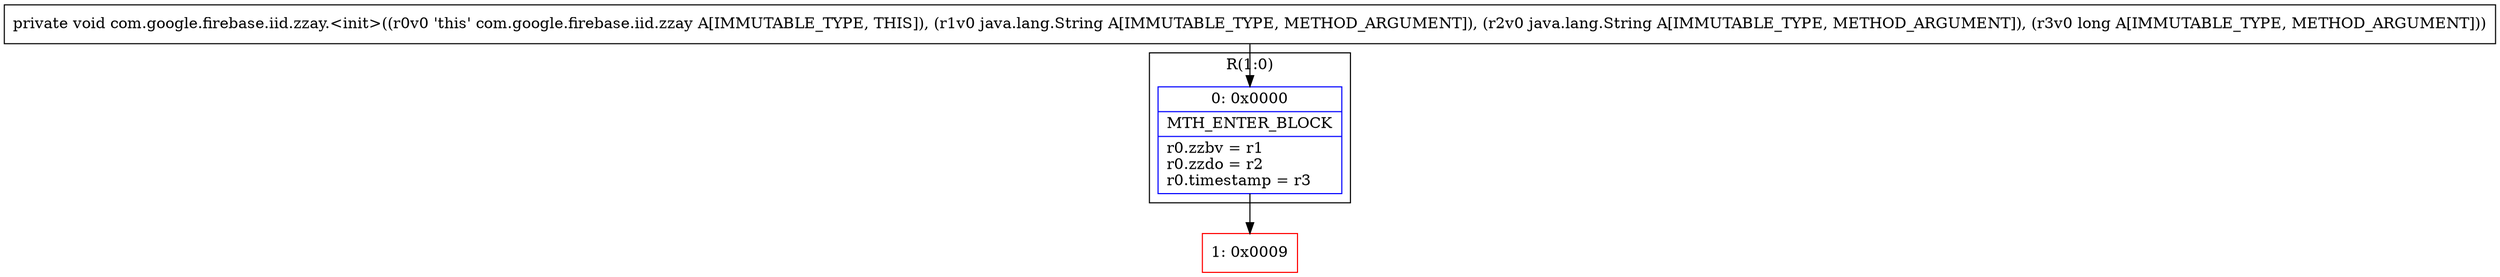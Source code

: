 digraph "CFG forcom.google.firebase.iid.zzay.\<init\>(Ljava\/lang\/String;Ljava\/lang\/String;J)V" {
subgraph cluster_Region_1973843300 {
label = "R(1:0)";
node [shape=record,color=blue];
Node_0 [shape=record,label="{0\:\ 0x0000|MTH_ENTER_BLOCK\l|r0.zzbv = r1\lr0.zzdo = r2\lr0.timestamp = r3\l}"];
}
Node_1 [shape=record,color=red,label="{1\:\ 0x0009}"];
MethodNode[shape=record,label="{private void com.google.firebase.iid.zzay.\<init\>((r0v0 'this' com.google.firebase.iid.zzay A[IMMUTABLE_TYPE, THIS]), (r1v0 java.lang.String A[IMMUTABLE_TYPE, METHOD_ARGUMENT]), (r2v0 java.lang.String A[IMMUTABLE_TYPE, METHOD_ARGUMENT]), (r3v0 long A[IMMUTABLE_TYPE, METHOD_ARGUMENT])) }"];
MethodNode -> Node_0;
Node_0 -> Node_1;
}

